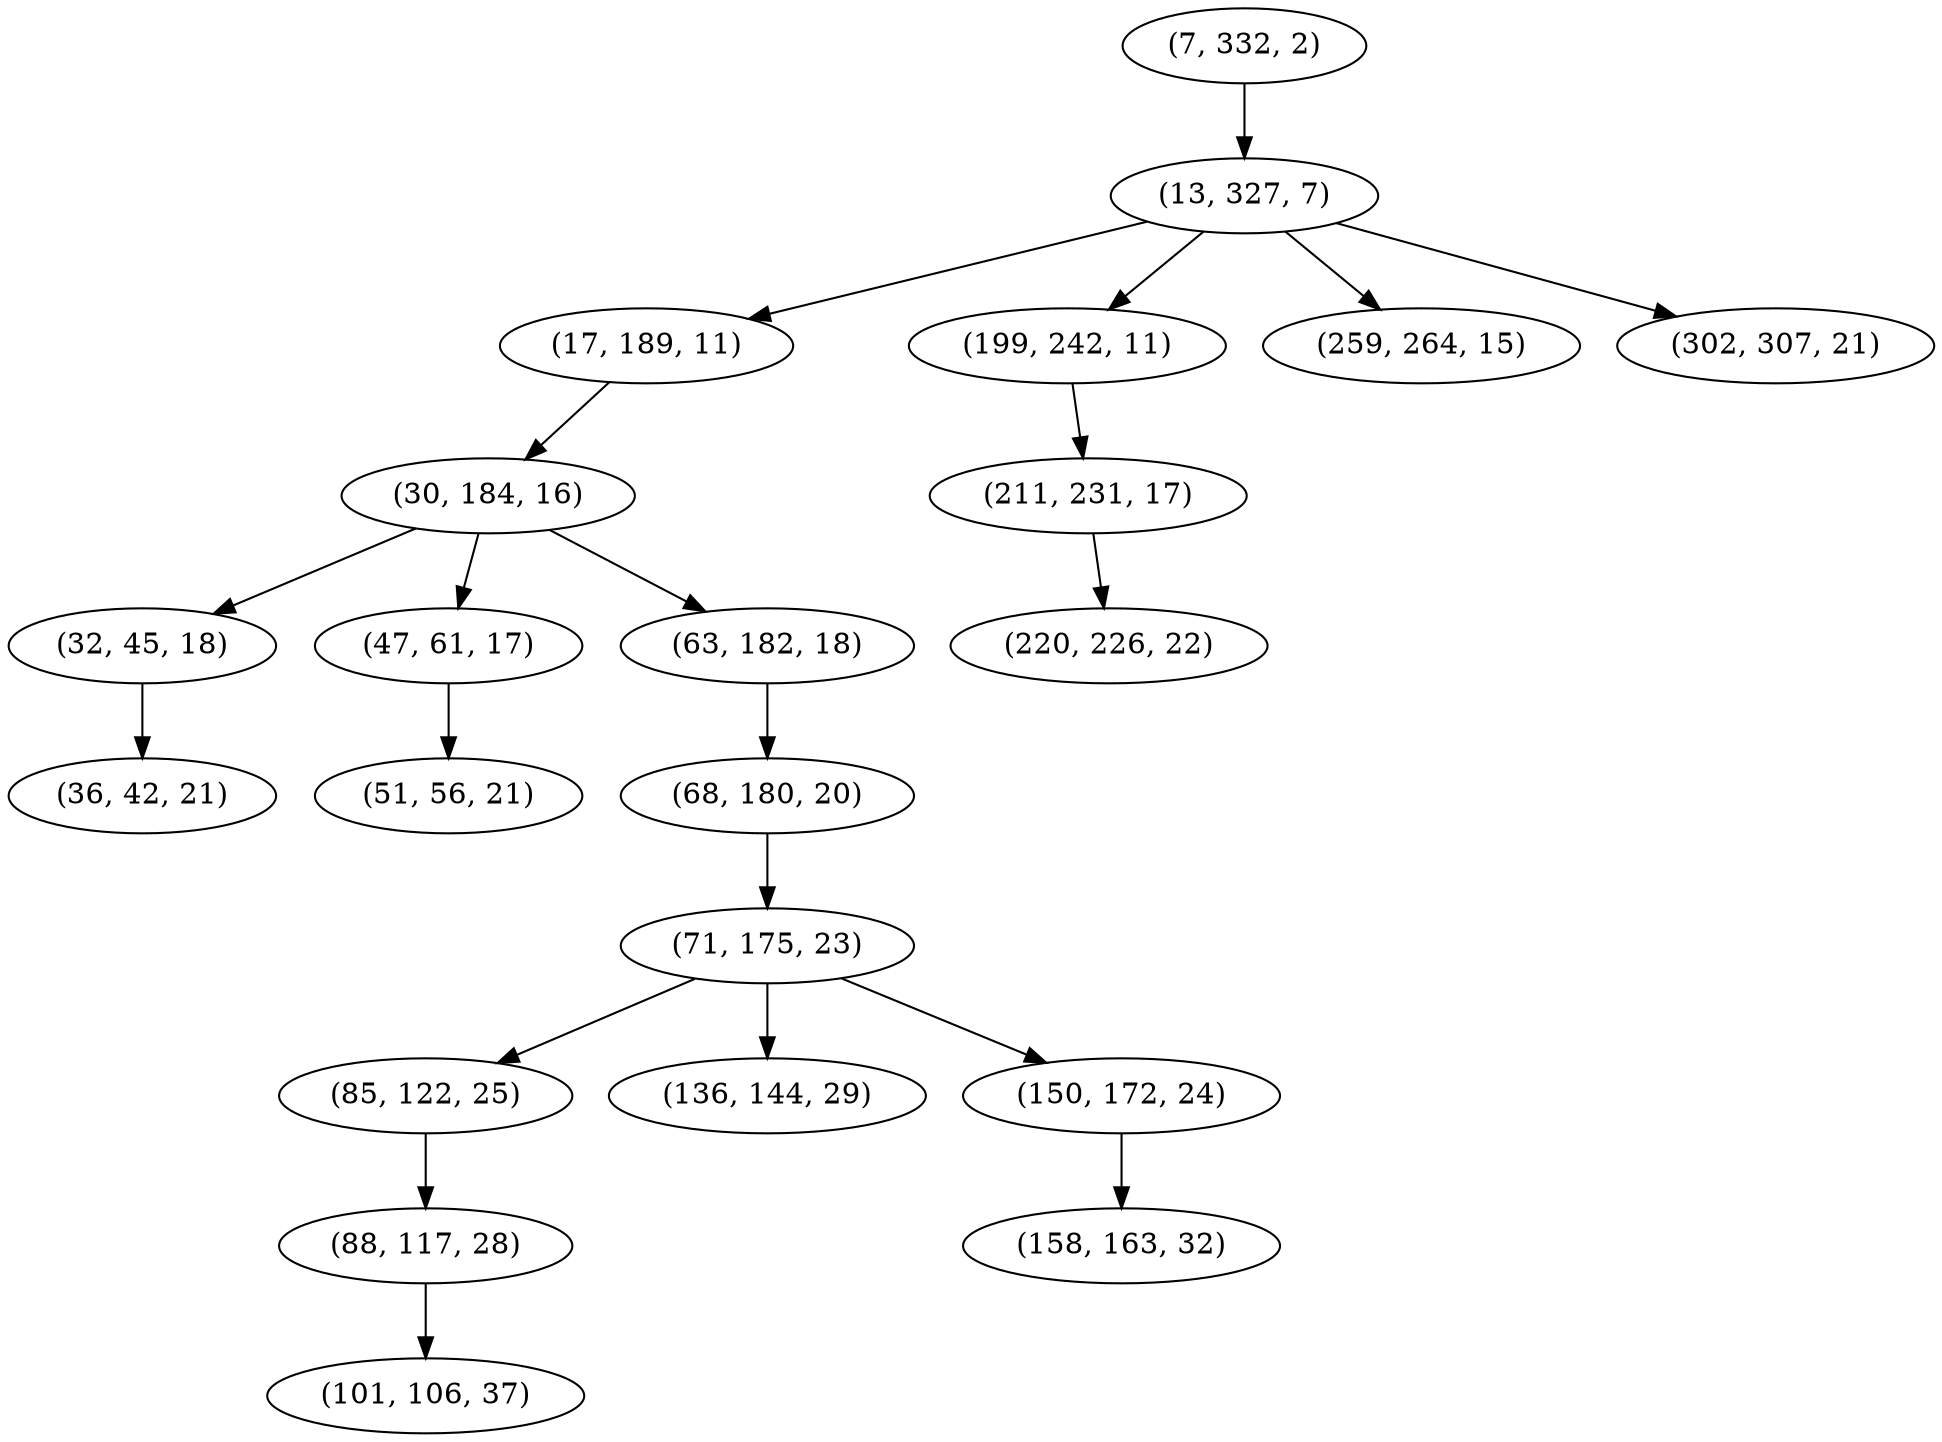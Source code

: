 digraph tree {
    "(7, 332, 2)";
    "(13, 327, 7)";
    "(17, 189, 11)";
    "(30, 184, 16)";
    "(32, 45, 18)";
    "(36, 42, 21)";
    "(47, 61, 17)";
    "(51, 56, 21)";
    "(63, 182, 18)";
    "(68, 180, 20)";
    "(71, 175, 23)";
    "(85, 122, 25)";
    "(88, 117, 28)";
    "(101, 106, 37)";
    "(136, 144, 29)";
    "(150, 172, 24)";
    "(158, 163, 32)";
    "(199, 242, 11)";
    "(211, 231, 17)";
    "(220, 226, 22)";
    "(259, 264, 15)";
    "(302, 307, 21)";
    "(7, 332, 2)" -> "(13, 327, 7)";
    "(13, 327, 7)" -> "(17, 189, 11)";
    "(13, 327, 7)" -> "(199, 242, 11)";
    "(13, 327, 7)" -> "(259, 264, 15)";
    "(13, 327, 7)" -> "(302, 307, 21)";
    "(17, 189, 11)" -> "(30, 184, 16)";
    "(30, 184, 16)" -> "(32, 45, 18)";
    "(30, 184, 16)" -> "(47, 61, 17)";
    "(30, 184, 16)" -> "(63, 182, 18)";
    "(32, 45, 18)" -> "(36, 42, 21)";
    "(47, 61, 17)" -> "(51, 56, 21)";
    "(63, 182, 18)" -> "(68, 180, 20)";
    "(68, 180, 20)" -> "(71, 175, 23)";
    "(71, 175, 23)" -> "(85, 122, 25)";
    "(71, 175, 23)" -> "(136, 144, 29)";
    "(71, 175, 23)" -> "(150, 172, 24)";
    "(85, 122, 25)" -> "(88, 117, 28)";
    "(88, 117, 28)" -> "(101, 106, 37)";
    "(150, 172, 24)" -> "(158, 163, 32)";
    "(199, 242, 11)" -> "(211, 231, 17)";
    "(211, 231, 17)" -> "(220, 226, 22)";
}
